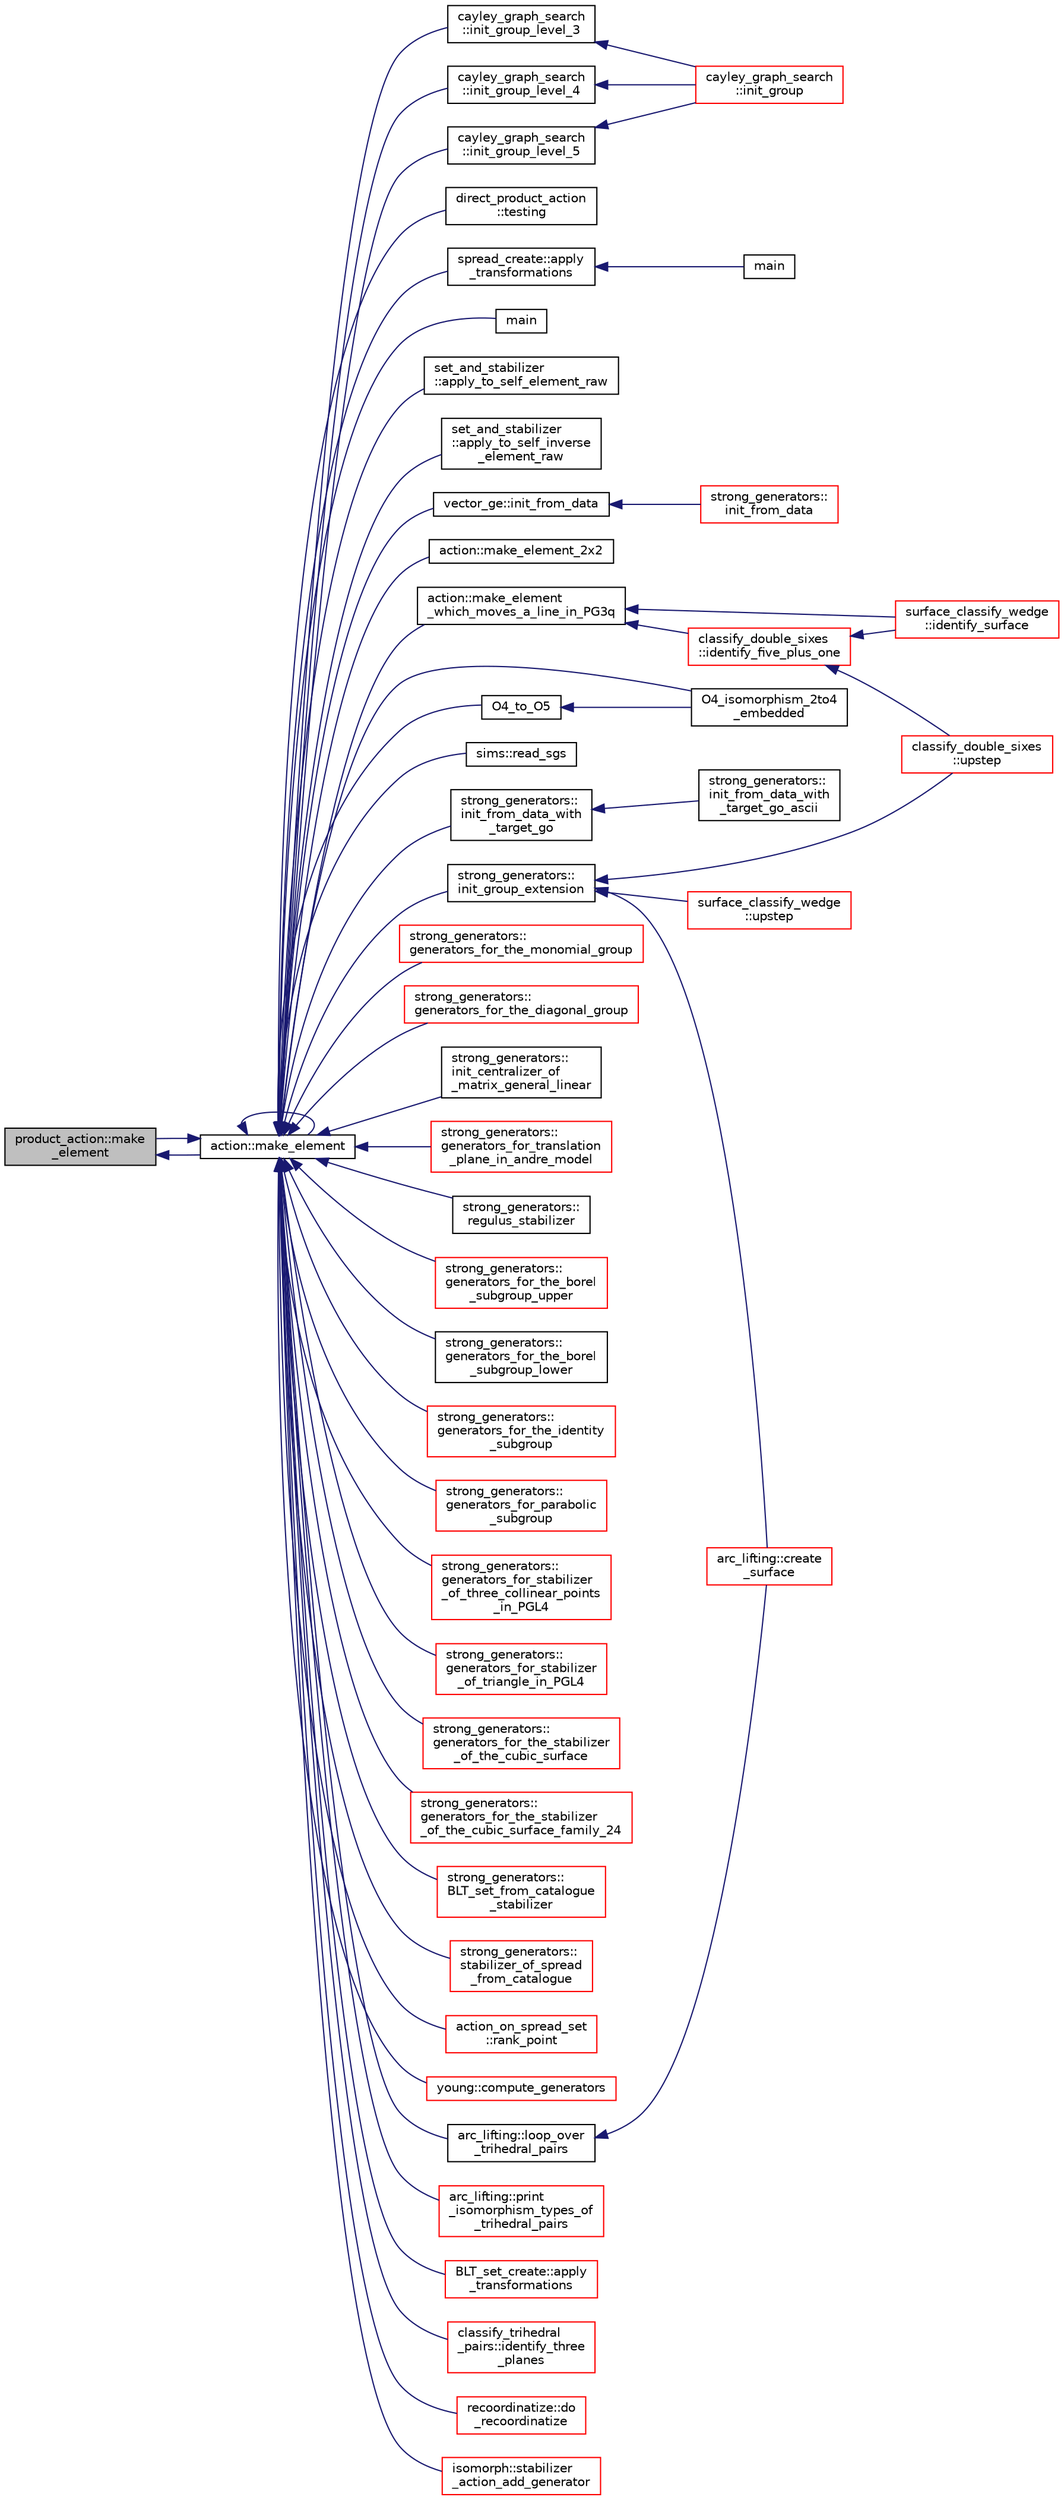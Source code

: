digraph "product_action::make_element"
{
  edge [fontname="Helvetica",fontsize="10",labelfontname="Helvetica",labelfontsize="10"];
  node [fontname="Helvetica",fontsize="10",shape=record];
  rankdir="LR";
  Node2860 [label="product_action::make\l_element",height=0.2,width=0.4,color="black", fillcolor="grey75", style="filled", fontcolor="black"];
  Node2860 -> Node2861 [dir="back",color="midnightblue",fontsize="10",style="solid",fontname="Helvetica"];
  Node2861 [label="action::make_element",height=0.2,width=0.4,color="black", fillcolor="white", style="filled",URL="$d2/d86/classaction.html#a920fa2a27583fb60bae10e7b282cdd1d"];
  Node2861 -> Node2862 [dir="back",color="midnightblue",fontsize="10",style="solid",fontname="Helvetica"];
  Node2862 [label="cayley_graph_search\l::init_group_level_3",height=0.2,width=0.4,color="black", fillcolor="white", style="filled",URL="$de/dae/classcayley__graph__search.html#a7c936e674e8ea64597fa37ae5aa71c71"];
  Node2862 -> Node2863 [dir="back",color="midnightblue",fontsize="10",style="solid",fontname="Helvetica"];
  Node2863 [label="cayley_graph_search\l::init_group",height=0.2,width=0.4,color="red", fillcolor="white", style="filled",URL="$de/dae/classcayley__graph__search.html#adbce2e517a8ed979f53e8aeb043cf4ca"];
  Node2861 -> Node2867 [dir="back",color="midnightblue",fontsize="10",style="solid",fontname="Helvetica"];
  Node2867 [label="cayley_graph_search\l::init_group_level_4",height=0.2,width=0.4,color="black", fillcolor="white", style="filled",URL="$de/dae/classcayley__graph__search.html#a6593f90cd91bea8c23fe71acca05655e"];
  Node2867 -> Node2863 [dir="back",color="midnightblue",fontsize="10",style="solid",fontname="Helvetica"];
  Node2861 -> Node2868 [dir="back",color="midnightblue",fontsize="10",style="solid",fontname="Helvetica"];
  Node2868 [label="cayley_graph_search\l::init_group_level_5",height=0.2,width=0.4,color="black", fillcolor="white", style="filled",URL="$de/dae/classcayley__graph__search.html#ab4427f6ab65833dae31a18f44a5d6d7a"];
  Node2868 -> Node2863 [dir="back",color="midnightblue",fontsize="10",style="solid",fontname="Helvetica"];
  Node2861 -> Node2869 [dir="back",color="midnightblue",fontsize="10",style="solid",fontname="Helvetica"];
  Node2869 [label="direct_product_action\l::testing",height=0.2,width=0.4,color="black", fillcolor="white", style="filled",URL="$d3/d78/classdirect__product__action.html#a343dbbfe1b3932d198bfa59b48c7026f"];
  Node2861 -> Node2870 [dir="back",color="midnightblue",fontsize="10",style="solid",fontname="Helvetica"];
  Node2870 [label="spread_create::apply\l_transformations",height=0.2,width=0.4,color="black", fillcolor="white", style="filled",URL="$de/d97/classspread__create.html#af324e4219cba2572fec394ef40e9ee88"];
  Node2870 -> Node2871 [dir="back",color="midnightblue",fontsize="10",style="solid",fontname="Helvetica"];
  Node2871 [label="main",height=0.2,width=0.4,color="black", fillcolor="white", style="filled",URL="$d1/d2f/apps_2spread_2spread__create_8_c.html#a217dbf8b442f20279ea00b898af96f52"];
  Node2861 -> Node2872 [dir="back",color="midnightblue",fontsize="10",style="solid",fontname="Helvetica"];
  Node2872 [label="main",height=0.2,width=0.4,color="black", fillcolor="white", style="filled",URL="$df/df8/surface__classify_8_c.html#a217dbf8b442f20279ea00b898af96f52"];
  Node2861 -> Node2873 [dir="back",color="midnightblue",fontsize="10",style="solid",fontname="Helvetica"];
  Node2873 [label="set_and_stabilizer\l::apply_to_self_element_raw",height=0.2,width=0.4,color="black", fillcolor="white", style="filled",URL="$de/df6/classset__and__stabilizer.html#aa7730cf2de0ea01c59c1fe9e3beeb550"];
  Node2861 -> Node2874 [dir="back",color="midnightblue",fontsize="10",style="solid",fontname="Helvetica"];
  Node2874 [label="set_and_stabilizer\l::apply_to_self_inverse\l_element_raw",height=0.2,width=0.4,color="black", fillcolor="white", style="filled",URL="$de/df6/classset__and__stabilizer.html#aefacb2c9fef9d9ae8224b38185e4eeda"];
  Node2861 -> Node2875 [dir="back",color="midnightblue",fontsize="10",style="solid",fontname="Helvetica"];
  Node2875 [label="vector_ge::init_from_data",height=0.2,width=0.4,color="black", fillcolor="white", style="filled",URL="$d4/d6e/classvector__ge.html#a44b1669e41321b41d93fb5cf957b8bc5"];
  Node2875 -> Node2876 [dir="back",color="midnightblue",fontsize="10",style="solid",fontname="Helvetica"];
  Node2876 [label="strong_generators::\linit_from_data",height=0.2,width=0.4,color="red", fillcolor="white", style="filled",URL="$dc/d09/classstrong__generators.html#a9424d2f1794baf506746d25e9f9fefda"];
  Node2861 -> Node2923 [dir="back",color="midnightblue",fontsize="10",style="solid",fontname="Helvetica"];
  Node2923 [label="action::make_element_2x2",height=0.2,width=0.4,color="black", fillcolor="white", style="filled",URL="$d2/d86/classaction.html#a17fab7163af96b900aae4899bff7332f"];
  Node2861 -> Node2861 [dir="back",color="midnightblue",fontsize="10",style="solid",fontname="Helvetica"];
  Node2861 -> Node2924 [dir="back",color="midnightblue",fontsize="10",style="solid",fontname="Helvetica"];
  Node2924 [label="action::make_element\l_which_moves_a_line_in_PG3q",height=0.2,width=0.4,color="black", fillcolor="white", style="filled",URL="$d2/d86/classaction.html#a926b90c3aafacbf77ffd99d50a8408cb"];
  Node2924 -> Node2925 [dir="back",color="midnightblue",fontsize="10",style="solid",fontname="Helvetica"];
  Node2925 [label="classify_double_sixes\l::identify_five_plus_one",height=0.2,width=0.4,color="red", fillcolor="white", style="filled",URL="$dd/d23/classclassify__double__sixes.html#aa78728c03ff9c37c26413c3d1ebac85a"];
  Node2925 -> Node2926 [dir="back",color="midnightblue",fontsize="10",style="solid",fontname="Helvetica"];
  Node2926 [label="classify_double_sixes\l::upstep",height=0.2,width=0.4,color="red", fillcolor="white", style="filled",URL="$dd/d23/classclassify__double__sixes.html#af69579aea0c34504ccfe37a4f9d992ef"];
  Node2925 -> Node2931 [dir="back",color="midnightblue",fontsize="10",style="solid",fontname="Helvetica"];
  Node2931 [label="surface_classify_wedge\l::identify_surface",height=0.2,width=0.4,color="red", fillcolor="white", style="filled",URL="$d7/d5c/classsurface__classify__wedge.html#a0ee820a0324434792bd5362b4606de80"];
  Node2924 -> Node2931 [dir="back",color="midnightblue",fontsize="10",style="solid",fontname="Helvetica"];
  Node2861 -> Node2933 [dir="back",color="midnightblue",fontsize="10",style="solid",fontname="Helvetica"];
  Node2933 [label="O4_isomorphism_2to4\l_embedded",height=0.2,width=0.4,color="black", fillcolor="white", style="filled",URL="$dc/dd4/group__actions_8h.html#aa6a3808993602713a701a20d3905ebe1"];
  Node2861 -> Node2934 [dir="back",color="midnightblue",fontsize="10",style="solid",fontname="Helvetica"];
  Node2934 [label="O4_to_O5",height=0.2,width=0.4,color="black", fillcolor="white", style="filled",URL="$dc/dd4/group__actions_8h.html#af20467afc2151efb154c3c86ae5e1e5a"];
  Node2934 -> Node2933 [dir="back",color="midnightblue",fontsize="10",style="solid",fontname="Helvetica"];
  Node2861 -> Node2935 [dir="back",color="midnightblue",fontsize="10",style="solid",fontname="Helvetica"];
  Node2935 [label="sims::read_sgs",height=0.2,width=0.4,color="black", fillcolor="white", style="filled",URL="$d9/df3/classsims.html#acc819864b418090e81b8a060cdc384df"];
  Node2861 -> Node2936 [dir="back",color="midnightblue",fontsize="10",style="solid",fontname="Helvetica"];
  Node2936 [label="strong_generators::\linit_from_data_with\l_target_go",height=0.2,width=0.4,color="black", fillcolor="white", style="filled",URL="$dc/d09/classstrong__generators.html#a026182fcca35e7a95aa7583e716585e0"];
  Node2936 -> Node2937 [dir="back",color="midnightblue",fontsize="10",style="solid",fontname="Helvetica"];
  Node2937 [label="strong_generators::\linit_from_data_with\l_target_go_ascii",height=0.2,width=0.4,color="black", fillcolor="white", style="filled",URL="$dc/d09/classstrong__generators.html#aa6b5e7283747279143bd6f45d3ba854e"];
  Node2861 -> Node2938 [dir="back",color="midnightblue",fontsize="10",style="solid",fontname="Helvetica"];
  Node2938 [label="strong_generators::\linit_group_extension",height=0.2,width=0.4,color="black", fillcolor="white", style="filled",URL="$dc/d09/classstrong__generators.html#a5e889497cab5e9c522c8c4610ebb8328"];
  Node2938 -> Node2939 [dir="back",color="midnightblue",fontsize="10",style="solid",fontname="Helvetica"];
  Node2939 [label="arc_lifting::create\l_surface",height=0.2,width=0.4,color="red", fillcolor="white", style="filled",URL="$dc/db7/classarc__lifting.html#a2b1fd46281de9ff3fef00fc122d39b2b"];
  Node2938 -> Node2926 [dir="back",color="midnightblue",fontsize="10",style="solid",fontname="Helvetica"];
  Node2938 -> Node2929 [dir="back",color="midnightblue",fontsize="10",style="solid",fontname="Helvetica"];
  Node2929 [label="surface_classify_wedge\l::upstep",height=0.2,width=0.4,color="red", fillcolor="white", style="filled",URL="$d7/d5c/classsurface__classify__wedge.html#a917a77e18ede81788ba0550d3f55f639"];
  Node2861 -> Node2945 [dir="back",color="midnightblue",fontsize="10",style="solid",fontname="Helvetica"];
  Node2945 [label="strong_generators::\lgenerators_for_the_monomial_group",height=0.2,width=0.4,color="red", fillcolor="white", style="filled",URL="$dc/d09/classstrong__generators.html#a504b7cefda70b646b2064f80784d7f8a"];
  Node2861 -> Node2947 [dir="back",color="midnightblue",fontsize="10",style="solid",fontname="Helvetica"];
  Node2947 [label="strong_generators::\lgenerators_for_the_diagonal_group",height=0.2,width=0.4,color="red", fillcolor="white", style="filled",URL="$dc/d09/classstrong__generators.html#a560ff860f139f7f02f293fa7f5f01aff"];
  Node2861 -> Node2949 [dir="back",color="midnightblue",fontsize="10",style="solid",fontname="Helvetica"];
  Node2949 [label="strong_generators::\linit_centralizer_of\l_matrix_general_linear",height=0.2,width=0.4,color="black", fillcolor="white", style="filled",URL="$dc/d09/classstrong__generators.html#a32d3dac9a96e73497b2e8f822d7e0038"];
  Node2861 -> Node2950 [dir="back",color="midnightblue",fontsize="10",style="solid",fontname="Helvetica"];
  Node2950 [label="strong_generators::\lgenerators_for_translation\l_plane_in_andre_model",height=0.2,width=0.4,color="red", fillcolor="white", style="filled",URL="$dc/d09/classstrong__generators.html#aceefa8f4e00918ef0c4e9899a6d892ac"];
  Node2861 -> Node2904 [dir="back",color="midnightblue",fontsize="10",style="solid",fontname="Helvetica"];
  Node2904 [label="strong_generators::\lregulus_stabilizer",height=0.2,width=0.4,color="black", fillcolor="white", style="filled",URL="$dc/d09/classstrong__generators.html#a32e999d14b4168695f2e775ddf2ed7e7"];
  Node2861 -> Node2951 [dir="back",color="midnightblue",fontsize="10",style="solid",fontname="Helvetica"];
  Node2951 [label="strong_generators::\lgenerators_for_the_borel\l_subgroup_upper",height=0.2,width=0.4,color="red", fillcolor="white", style="filled",URL="$dc/d09/classstrong__generators.html#ad2b78850e421039116d2ba4bb4939729"];
  Node2861 -> Node2953 [dir="back",color="midnightblue",fontsize="10",style="solid",fontname="Helvetica"];
  Node2953 [label="strong_generators::\lgenerators_for_the_borel\l_subgroup_lower",height=0.2,width=0.4,color="black", fillcolor="white", style="filled",URL="$dc/d09/classstrong__generators.html#acdadd5e5c979289f36fdaaf6a96d6243"];
  Node2861 -> Node2954 [dir="back",color="midnightblue",fontsize="10",style="solid",fontname="Helvetica"];
  Node2954 [label="strong_generators::\lgenerators_for_the_identity\l_subgroup",height=0.2,width=0.4,color="red", fillcolor="white", style="filled",URL="$dc/d09/classstrong__generators.html#a6af2f0c5e1700eefbaf90ff38892eecc"];
  Node2861 -> Node2956 [dir="back",color="midnightblue",fontsize="10",style="solid",fontname="Helvetica"];
  Node2956 [label="strong_generators::\lgenerators_for_parabolic\l_subgroup",height=0.2,width=0.4,color="red", fillcolor="white", style="filled",URL="$dc/d09/classstrong__generators.html#a5c5c460bc6bc949e865c7e634720847a"];
  Node2861 -> Node2959 [dir="back",color="midnightblue",fontsize="10",style="solid",fontname="Helvetica"];
  Node2959 [label="strong_generators::\lgenerators_for_stabilizer\l_of_three_collinear_points\l_in_PGL4",height=0.2,width=0.4,color="red", fillcolor="white", style="filled",URL="$dc/d09/classstrong__generators.html#a59efd3b79710ccb1dce194a779ebf26e"];
  Node2861 -> Node2962 [dir="back",color="midnightblue",fontsize="10",style="solid",fontname="Helvetica"];
  Node2962 [label="strong_generators::\lgenerators_for_stabilizer\l_of_triangle_in_PGL4",height=0.2,width=0.4,color="red", fillcolor="white", style="filled",URL="$dc/d09/classstrong__generators.html#ad83abfc0148c2cacdfd34d122e579b0c"];
  Node2861 -> Node2963 [dir="back",color="midnightblue",fontsize="10",style="solid",fontname="Helvetica"];
  Node2963 [label="strong_generators::\lgenerators_for_the_stabilizer\l_of_the_cubic_surface",height=0.2,width=0.4,color="red", fillcolor="white", style="filled",URL="$dc/d09/classstrong__generators.html#a606282c1c7c6d98a03ad1f896d9ae4c0"];
  Node2861 -> Node2964 [dir="back",color="midnightblue",fontsize="10",style="solid",fontname="Helvetica"];
  Node2964 [label="strong_generators::\lgenerators_for_the_stabilizer\l_of_the_cubic_surface_family_24",height=0.2,width=0.4,color="red", fillcolor="white", style="filled",URL="$dc/d09/classstrong__generators.html#a984cb3bd1b49e98dbcaa1bbe90bd3077"];
  Node2861 -> Node2967 [dir="back",color="midnightblue",fontsize="10",style="solid",fontname="Helvetica"];
  Node2967 [label="strong_generators::\lBLT_set_from_catalogue\l_stabilizer",height=0.2,width=0.4,color="red", fillcolor="white", style="filled",URL="$dc/d09/classstrong__generators.html#a5745df767149506be3c591359840014f"];
  Node2861 -> Node2968 [dir="back",color="midnightblue",fontsize="10",style="solid",fontname="Helvetica"];
  Node2968 [label="strong_generators::\lstabilizer_of_spread\l_from_catalogue",height=0.2,width=0.4,color="red", fillcolor="white", style="filled",URL="$dc/d09/classstrong__generators.html#aedcc0f18e04cb4190e78d11f1c4b29dd"];
  Node2861 -> Node2970 [dir="back",color="midnightblue",fontsize="10",style="solid",fontname="Helvetica"];
  Node2970 [label="action_on_spread_set\l::rank_point",height=0.2,width=0.4,color="red", fillcolor="white", style="filled",URL="$d2/d7a/classaction__on__spread__set.html#a1d7082bfaaf523ad746fe94685fe2e43"];
  Node2861 -> Node2860 [dir="back",color="midnightblue",fontsize="10",style="solid",fontname="Helvetica"];
  Node2861 -> Node3155 [dir="back",color="midnightblue",fontsize="10",style="solid",fontname="Helvetica"];
  Node3155 [label="young::compute_generators",height=0.2,width=0.4,color="red", fillcolor="white", style="filled",URL="$dd/d68/classyoung.html#a26c8929e3f3f49437e3241f5d627ee20"];
  Node2861 -> Node3157 [dir="back",color="midnightblue",fontsize="10",style="solid",fontname="Helvetica"];
  Node3157 [label="arc_lifting::loop_over\l_trihedral_pairs",height=0.2,width=0.4,color="black", fillcolor="white", style="filled",URL="$dc/db7/classarc__lifting.html#a30126f5ed4126d604c191aa4d1f7505a"];
  Node3157 -> Node2939 [dir="back",color="midnightblue",fontsize="10",style="solid",fontname="Helvetica"];
  Node2861 -> Node3158 [dir="back",color="midnightblue",fontsize="10",style="solid",fontname="Helvetica"];
  Node3158 [label="arc_lifting::print\l_isomorphism_types_of\l_trihedral_pairs",height=0.2,width=0.4,color="red", fillcolor="white", style="filled",URL="$dc/db7/classarc__lifting.html#ac2ea90f2acf97c870a7f46f7b125b8b7"];
  Node2861 -> Node3160 [dir="back",color="midnightblue",fontsize="10",style="solid",fontname="Helvetica"];
  Node3160 [label="BLT_set_create::apply\l_transformations",height=0.2,width=0.4,color="red", fillcolor="white", style="filled",URL="$d4/d40/class_b_l_t__set__create.html#ab39c77dca057b334e270fadee6c26c2c"];
  Node2861 -> Node3161 [dir="back",color="midnightblue",fontsize="10",style="solid",fontname="Helvetica"];
  Node3161 [label="classify_trihedral\l_pairs::identify_three\l_planes",height=0.2,width=0.4,color="red", fillcolor="white", style="filled",URL="$d1/d21/classclassify__trihedral__pairs.html#a0c39bec96db456430eb119aa573f6d25"];
  Node2861 -> Node3165 [dir="back",color="midnightblue",fontsize="10",style="solid",fontname="Helvetica"];
  Node3165 [label="recoordinatize::do\l_recoordinatize",height=0.2,width=0.4,color="red", fillcolor="white", style="filled",URL="$d3/d3c/classrecoordinatize.html#ae667d36625d30c780af10da96e26ab04"];
  Node2861 -> Node3169 [dir="back",color="midnightblue",fontsize="10",style="solid",fontname="Helvetica"];
  Node3169 [label="isomorph::stabilizer\l_action_add_generator",height=0.2,width=0.4,color="red", fillcolor="white", style="filled",URL="$d3/d5f/classisomorph.html#ae91af86c9c82cf9c5c7ee24a60e59460"];
}
